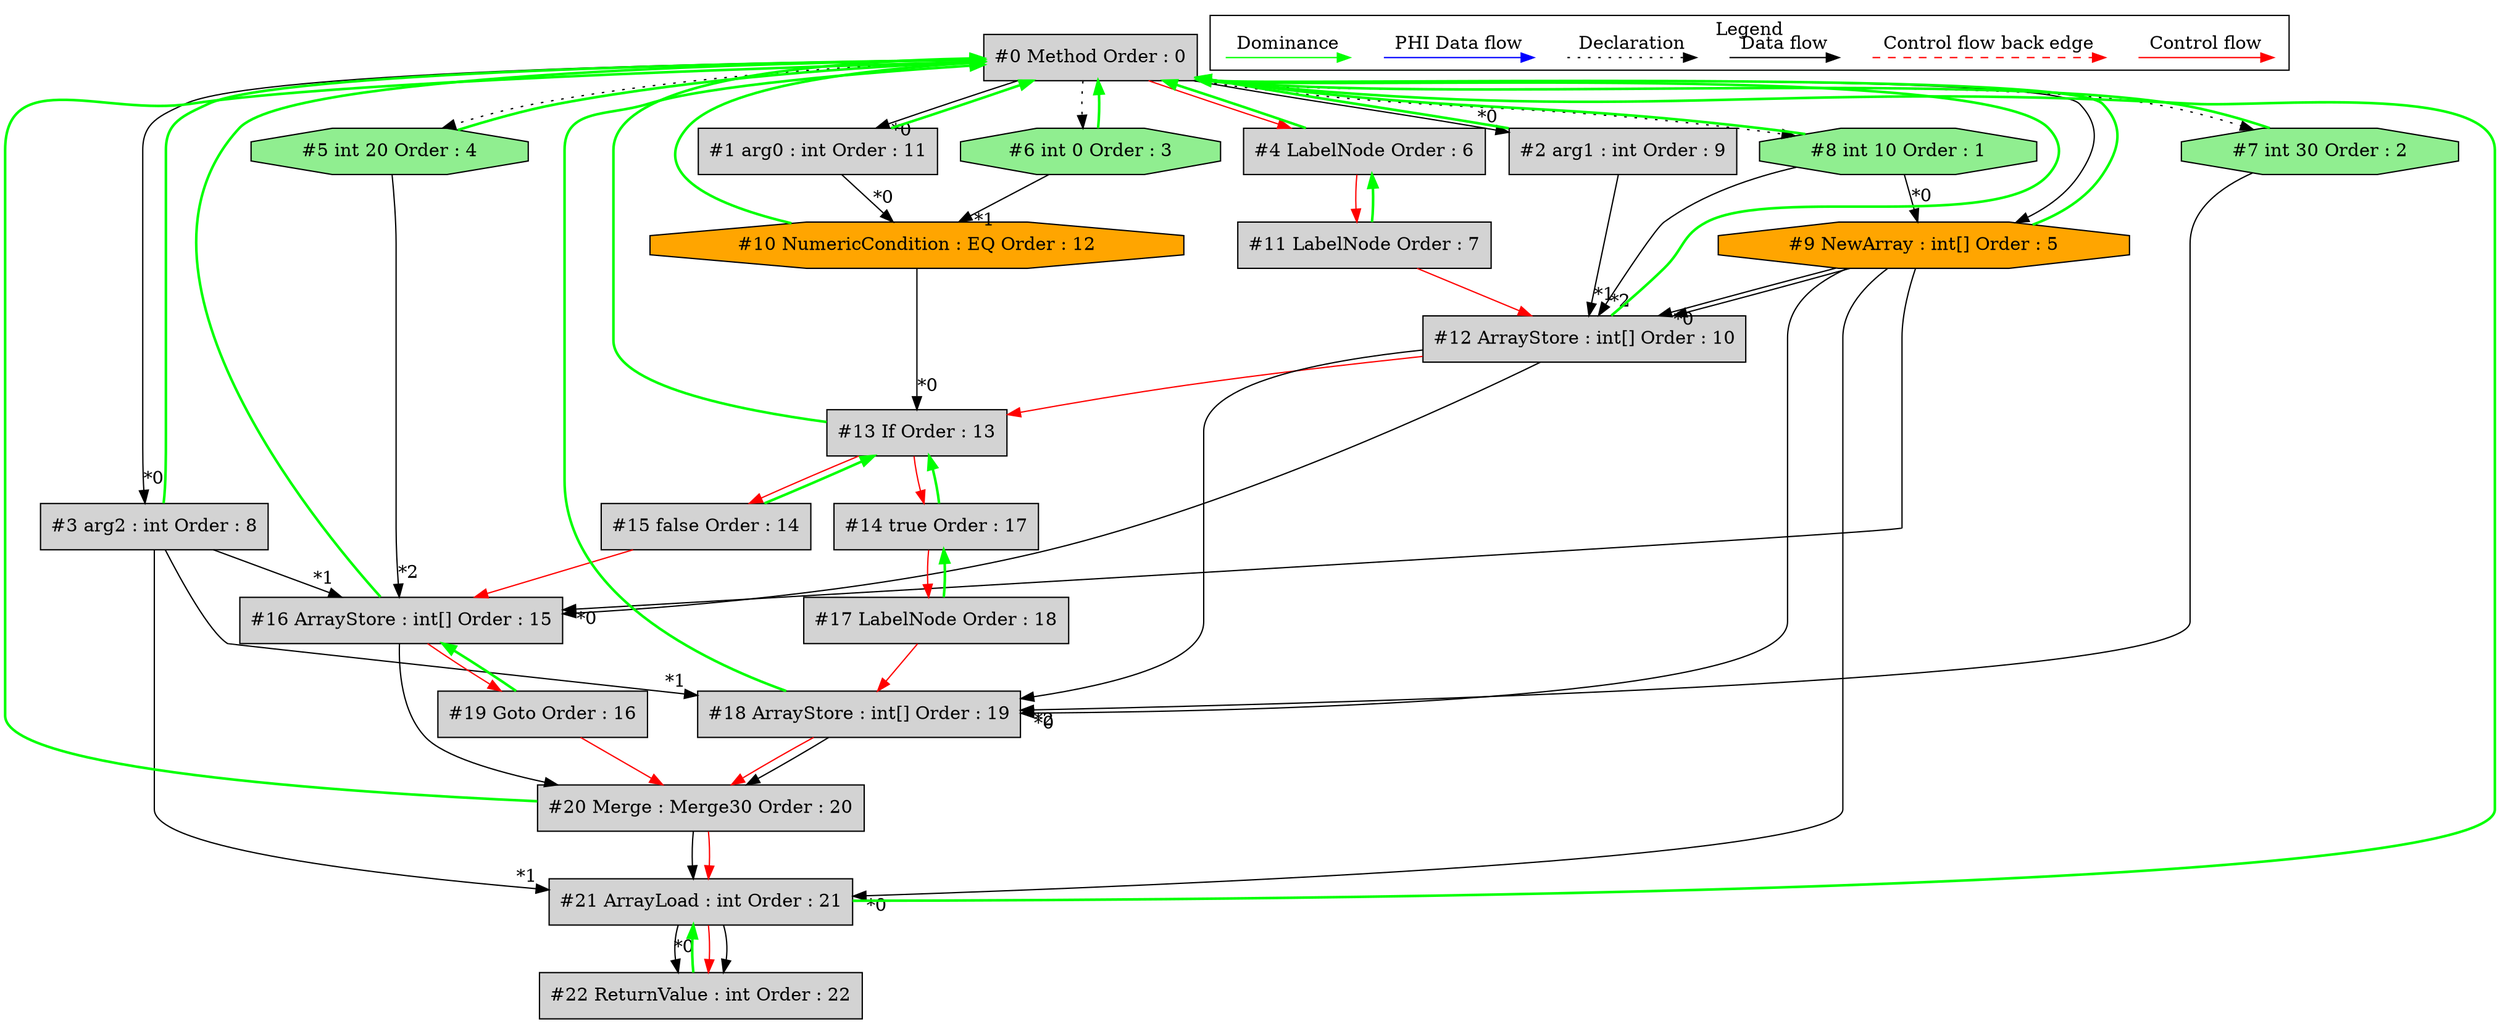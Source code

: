 digraph debugoutput {
 ordering="in";
 node0[label="#0 Method Order : 0",shape=box, fillcolor=lightgrey, style=filled];
 node1[label="#1 arg0 : int Order : 11",shape=box, fillcolor=lightgrey, style=filled];
 node1 -> node0[dir="forward" color="green" penwidth="2"];
 node0 -> node1[headlabel="*0", labeldistance=2];
 node2[label="#2 arg1 : int Order : 9",shape=box, fillcolor=lightgrey, style=filled];
 node2 -> node0[dir="forward" color="green" penwidth="2"];
 node0 -> node2[headlabel="*0", labeldistance=2];
 node3[label="#3 arg2 : int Order : 8",shape=box, fillcolor=lightgrey, style=filled];
 node3 -> node0[dir="forward" color="green" penwidth="2"];
 node0 -> node3[headlabel="*0", labeldistance=2];
 node4[label="#4 LabelNode Order : 6",shape=box, fillcolor=lightgrey, style=filled];
 node4 -> node0[dir="forward" color="green" penwidth="2"];
 node0 -> node4[labeldistance=2, color=red, fontcolor=red];
 node5[label="#5 int 20 Order : 4",shape=octagon, fillcolor=lightgreen, style=filled];
 node5 -> node0[dir="forward" color="green" penwidth="2"];
 node0 -> node5[style=dotted];
 node6[label="#6 int 0 Order : 3",shape=octagon, fillcolor=lightgreen, style=filled];
 node6 -> node0[dir="forward" color="green" penwidth="2"];
 node0 -> node6[style=dotted];
 node7[label="#7 int 30 Order : 2",shape=octagon, fillcolor=lightgreen, style=filled];
 node7 -> node0[dir="forward" color="green" penwidth="2"];
 node0 -> node7[style=dotted];
 node8[label="#8 int 10 Order : 1",shape=octagon, fillcolor=lightgreen, style=filled];
 node8 -> node0[dir="forward" color="green" penwidth="2"];
 node0 -> node8[style=dotted];
 node9[label="#9 NewArray : int[] Order : 5",shape=octagon, fillcolor=orange, style=filled];
 node9 -> node0[dir="forward" color="green" penwidth="2"];
 node8 -> node9[headlabel="*0", labeldistance=2];
 node0 -> node9;
 node10[label="#10 NumericCondition : EQ Order : 12",shape=octagon, fillcolor=orange, style=filled];
 node10 -> node0[dir="forward" color="green" penwidth="2"];
 node1 -> node10[headlabel="*0", labeldistance=2];
 node6 -> node10[headlabel="*1", labeldistance=2];
 node11[label="#11 LabelNode Order : 7",shape=box, fillcolor=lightgrey, style=filled];
 node11 -> node4[dir="forward" color="green" penwidth="2"];
 node4 -> node11[labeldistance=2, color=red, fontcolor=red];
 node12[label="#12 ArrayStore : int[] Order : 10",shape=box, fillcolor=lightgrey, style=filled];
 node12 -> node0[dir="forward" color="green" penwidth="2"];
 node9 -> node12[headlabel="*0", labeldistance=2];
 node2 -> node12[headlabel="*1", labeldistance=2];
 node8 -> node12[headlabel="*2", labeldistance=2];
 node9 -> node12;
 node11 -> node12[labeldistance=2, color=red, fontcolor=red];
 node13[label="#13 If Order : 13",shape=box, fillcolor=lightgrey, style=filled];
 node13 -> node0[dir="forward" color="green" penwidth="2"];
 node10 -> node13[headlabel="*0", labeldistance=2];
 node12 -> node13[labeldistance=2, color=red, fontcolor=red];
 node14[label="#14 true Order : 17",shape=box, fillcolor=lightgrey, style=filled];
 node14 -> node13[dir="forward" color="green" penwidth="2"];
 node13 -> node14[labeldistance=2, color=red, fontcolor=red];
 node15[label="#15 false Order : 14",shape=box, fillcolor=lightgrey, style=filled];
 node15 -> node13[dir="forward" color="green" penwidth="2"];
 node13 -> node15[labeldistance=2, color=red, fontcolor=red];
 node16[label="#16 ArrayStore : int[] Order : 15",shape=box, fillcolor=lightgrey, style=filled];
 node16 -> node0[dir="forward" color="green" penwidth="2"];
 node9 -> node16[headlabel="*0", labeldistance=2];
 node3 -> node16[headlabel="*1", labeldistance=2];
 node5 -> node16[headlabel="*2", labeldistance=2];
 node12 -> node16;
 node15 -> node16[labeldistance=2, color=red, fontcolor=red];
 node17[label="#17 LabelNode Order : 18",shape=box, fillcolor=lightgrey, style=filled];
 node17 -> node14[dir="forward" color="green" penwidth="2"];
 node14 -> node17[labeldistance=2, color=red, fontcolor=red];
 node18[label="#18 ArrayStore : int[] Order : 19",shape=box, fillcolor=lightgrey, style=filled];
 node18 -> node0[dir="forward" color="green" penwidth="2"];
 node9 -> node18[headlabel="*0", labeldistance=2];
 node3 -> node18[headlabel="*1", labeldistance=2];
 node7 -> node18[headlabel="*2", labeldistance=2];
 node12 -> node18;
 node17 -> node18[labeldistance=2, color=red, fontcolor=red];
 node19[label="#19 Goto Order : 16",shape=box, fillcolor=lightgrey, style=filled];
 node19 -> node16[dir="forward" color="green" penwidth="2"];
 node16 -> node19[labeldistance=2, color=red, fontcolor=red];
 node20[label="#20 Merge : Merge30 Order : 20",shape=box, fillcolor=lightgrey, style=filled];
 node20 -> node0[dir="forward" color="green" penwidth="2"];
 node19 -> node20[labeldistance=2, color=red, fontcolor=red];
 node18 -> node20[labeldistance=2, color=red, fontcolor=red];
 node16 -> node20;
 node18 -> node20;
 node21[label="#21 ArrayLoad : int Order : 21",shape=box, fillcolor=lightgrey, style=filled];
 node21 -> node0[dir="forward" color="green" penwidth="2"];
 node9 -> node21[headlabel="*0", labeldistance=2];
 node3 -> node21[headlabel="*1", labeldistance=2];
 node20 -> node21;
 node20 -> node21[labeldistance=2, color=red, fontcolor=red];
 node22[label="#22 ReturnValue : int Order : 22",shape=box, fillcolor=lightgrey, style=filled];
 node22 -> node21[dir="forward" color="green" penwidth="2"];
 node21 -> node22[headlabel="*0", labeldistance=2];
 node21 -> node22[labeldistance=2, color=red, fontcolor=red];
 node21 -> node22;
 subgraph cluster_000 {
  label = "Legend";
  node [shape=point]
  {
   rank=same;
   c0 [style = invis];
   c1 [style = invis];
   c2 [style = invis];
   c3 [style = invis];
   d0 [style = invis];
   d1 [style = invis];
   d2 [style = invis];
   d3 [style = invis];
   d4 [style = invis];
   d5 [style = invis];
   d6 [style = invis];
   d7 [style = invis];
  }
  c0 -> c1 [label="Control flow", style=solid, color=red]
  c2 -> c3 [label="Control flow back edge", style=dashed, color=red]
  d0 -> d1 [label="Data flow"]
  d2 -> d3 [label="Declaration", style=dotted]
  d4 -> d5 [label="PHI Data flow", color=blue]
  d6 -> d7 [label="Dominance", color=green]
 }

}
